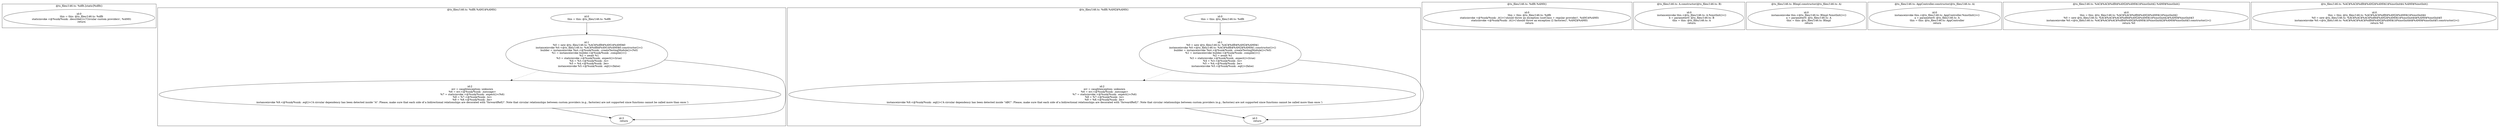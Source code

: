 digraph "146.ts" {
subgraph "cluster_@ts_files/146.ts: %dflt.[static]%dflt()" {
  label="@ts_files/146.ts: %dflt.[static]%dflt()";
  Node33750 [label="id:0
      this = this: @ts_files/146.ts: %dflt
      staticinvoke <@%unk/%unk: .describe()>('Circular custom providers', %AM0)
      return"];
}
subgraph "cluster_@ts_files/146.ts: %dflt.%AM1$%AM0()" {
  label="@ts_files/146.ts: %dflt.%AM1$%AM0()";
  Node25710 [label="id:0
      this = this: @ts_files/146.ts: %dflt"];
  Node25711 [label="id:1
      %0 = new @ts_files/146.ts: %AC$%dflt$%AM1$%AM0$0
      instanceinvoke %0.<@ts_files/146.ts: %AC$%dflt$%AM1$%AM0$0.constructor()>()
      builder = instanceinvoke Test.<@%unk/%unk: .createTestingModule()>(%0)
      %1 = instanceinvoke builder.<@%unk/%unk: .compile()>()
      %2 = await %1
      %3 = staticinvoke <@%unk/%unk: .expect()>(true)
      %4 = %3.<@%unk/%unk: .to>
      %5 = %4.<@%unk/%unk: .be>
      instanceinvoke %5.<@%unk/%unk: .eql()>(false)"];
  Node25712 [label="id:2
      err = caughtexception: unknown
      %6 = err.<@%unk/%unk: .message>
      %7 = staticinvoke <@%unk/%unk: .expect()>(%6)
      %8 = %7.<@%unk/%unk: .to>
      %9 = %8.<@%unk/%unk: .be>
      instanceinvoke %9.<@%unk/%unk: .eql()>('A circular dependency has been detected inside \"A\". Please, make sure that each side of a bidirectional relationships are decorated with \"forwardRef()\". Note that circular relationships between custom providers (e.g., factories) are not supported since functions cannot be called more than once.')"];
  Node25713 [label="id:3
      return"];
  Node25710 -> Node25711;
  Node25711 -> Node25713;
  Node25711 -> Node25712[style="dotted"];
  Node25712 -> Node25713;
}
subgraph "cluster_@ts_files/146.ts: %dflt.%AM2$%AM0()" {
  label="@ts_files/146.ts: %dflt.%AM2$%AM0()";
  Node25720 [label="id:0
      this = this: @ts_files/146.ts: %dflt"];
  Node25721 [label="id:1
      %0 = new @ts_files/146.ts: %AC$%dflt$%AM2$%AM0$1
      instanceinvoke %0.<@ts_files/146.ts: %AC$%dflt$%AM2$%AM0$1.constructor()>()
      builder = instanceinvoke Test.<@%unk/%unk: .createTestingModule()>(%0)
      %1 = instanceinvoke builder.<@%unk/%unk: .compile()>()
      %2 = await %1
      %3 = staticinvoke <@%unk/%unk: .expect()>(true)
      %4 = %3.<@%unk/%unk: .to>
      %5 = %4.<@%unk/%unk: .be>
      instanceinvoke %5.<@%unk/%unk: .eql()>(false)"];
  Node25722 [label="id:2
      err = caughtexception: unknown
      %6 = err.<@%unk/%unk: .message>
      %7 = staticinvoke <@%unk/%unk: .expect()>(%6)
      %8 = %7.<@%unk/%unk: .to>
      %9 = %8.<@%unk/%unk: .be>
      instanceinvoke %9.<@%unk/%unk: .eql()>('A circular dependency has been detected inside \"ABC\". Please, make sure that each side of a bidirectional relationships are decorated with \"forwardRef()\". Note that circular relationships between custom providers (e.g., factories) are not supported since functions cannot be called more than once.')"];
  Node25723 [label="id:3
      return"];
  Node25720 -> Node25721;
  Node25721 -> Node25723;
  Node25721 -> Node25722[style="dotted"];
  Node25722 -> Node25723;
}
subgraph "cluster_@ts_files/146.ts: %dflt.%AM0()" {
  label="@ts_files/146.ts: %dflt.%AM0()";
  Node23070 [label="id:0
      this = this: @ts_files/146.ts: %dflt
      staticinvoke <@%unk/%unk: .it()>('should throw an exception (useClass + regular provider)', %AM1$%AM0)
      staticinvoke <@%unk/%unk: .it()>('should throw an exception (2 factories)', %AM2$%AM0)
      return"];
}
subgraph "cluster_@ts_files/146.ts: A.constructor(@ts_files/146.ts: B)" {
  label="@ts_files/146.ts: A.constructor(@ts_files/146.ts: B)";
  Node44600 [label="id:0
      instanceinvoke this.<@ts_files/146.ts: A.%instInit()>()
      b = parameter0: @ts_files/146.ts: B
      this = this: @ts_files/146.ts: A
      return"];
}
subgraph "cluster_@ts_files/146.ts: BImpl.constructor(@ts_files/146.ts: A)" {
  label="@ts_files/146.ts: BImpl.constructor(@ts_files/146.ts: A)";
  Node48620 [label="id:0
      instanceinvoke this.<@ts_files/146.ts: BImpl.%instInit()>()
      a = parameter0: @ts_files/146.ts: A
      this = this: @ts_files/146.ts: BImpl
      return"];
}
subgraph "cluster_@ts_files/146.ts: AppController.constructor(@ts_files/146.ts: A)" {
  label="@ts_files/146.ts: AppController.constructor(@ts_files/146.ts: A)";
  Node57430 [label="id:0
      instanceinvoke this.<@ts_files/146.ts: AppController.%instInit()>()
      a = parameter0: @ts_files/146.ts: A
      this = this: @ts_files/146.ts: AppController
      return"];
}
subgraph "cluster_@ts_files/146.ts: %AC$%AC$%dflt$%AM2$%AM0$1$%instInit$2.%AM0$%instInit()" {
  label="@ts_files/146.ts: %AC$%AC$%dflt$%AM2$%AM0$1$%instInit$2.%AM0$%instInit()";
  Node52620 [label="id:0
      this = this: @ts_files/146.ts: %AC$%AC$%dflt$%AM2$%AM0$1$%instInit$2
      %0 = new @ts_files/146.ts: %AC$%AC$%AC$%dflt$%AM2$%AM0$1$%instInit$2$%AM0$%instInit$3
      instanceinvoke %0.<@ts_files/146.ts: %AC$%AC$%AC$%dflt$%AM2$%AM0$1$%instInit$2$%AM0$%instInit$3.constructor()>()
      return %0"];
}
subgraph "cluster_@ts_files/146.ts: %AC$%AC$%dflt$%AM2$%AM0$1$%instInit$4.%AM0$%instInit()" {
  label="@ts_files/146.ts: %AC$%AC$%dflt$%AM2$%AM0$1$%instInit$4.%AM0$%instInit()";
  Node52640 [label="id:0
      this = this: @ts_files/146.ts: %AC$%AC$%dflt$%AM2$%AM0$1$%instInit$4
      %0 = new @ts_files/146.ts: %AC$%AC$%AC$%dflt$%AM2$%AM0$1$%instInit$4$%AM0$%instInit$5
      instanceinvoke %0.<@ts_files/146.ts: %AC$%AC$%AC$%dflt$%AM2$%AM0$1$%instInit$4$%AM0$%instInit$5.constructor()>()
      return %0"];
}
}

